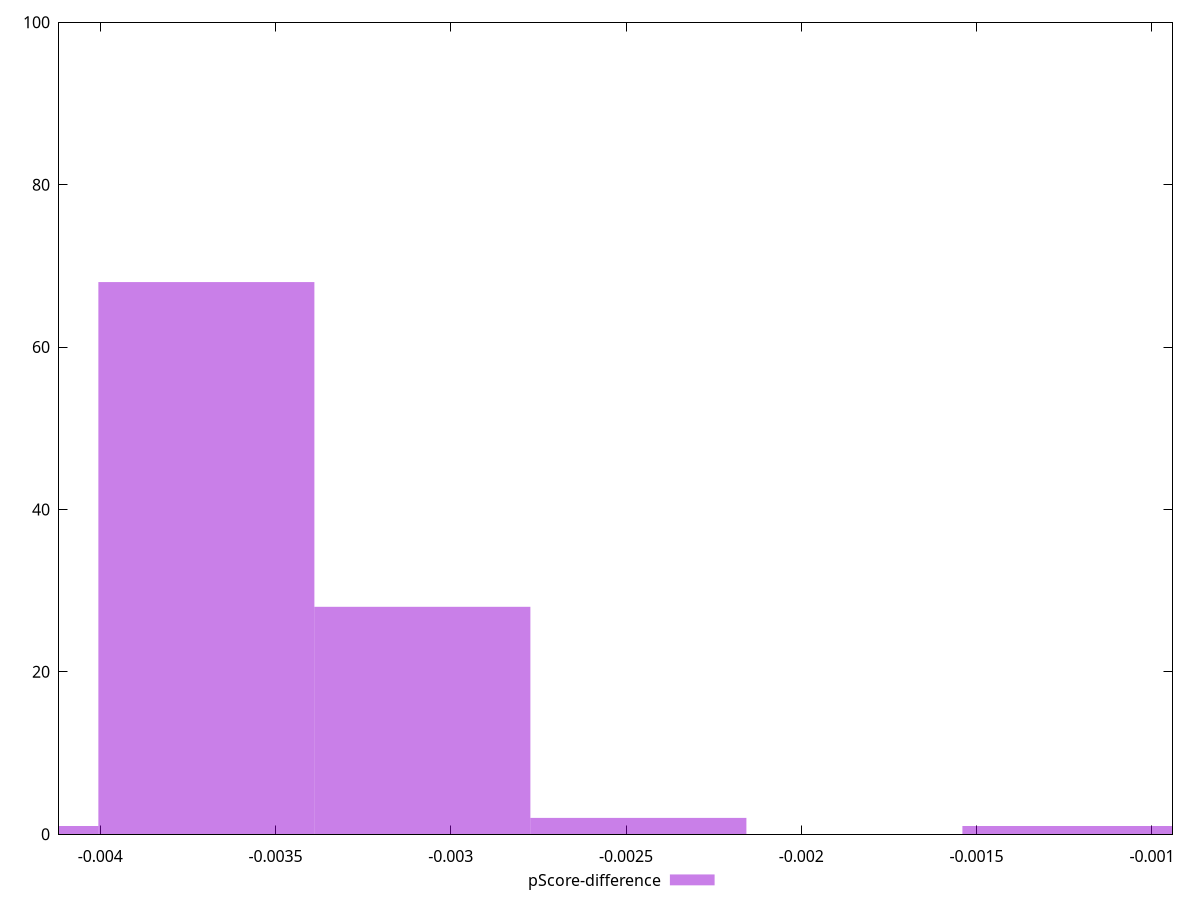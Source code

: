 reset

$pScoreDifference <<EOF
-0.0012324091609763061 1
-0.003697227482928918 68
-0.0030810229024407654 28
-0.0024648183219526123 2
-0.004313432063417072 1
EOF

set key outside below
set boxwidth 0.0006162045804881531
set xrange [-0.004117647058823559:-0.0009411764705882231]
set yrange [0:100]
set trange [0:100]
set style fill transparent solid 0.5 noborder
set terminal svg size 640, 490 enhanced background rgb 'white'
set output "reports/report_00033_2021-03-01T14-23-16.841Z/render-blocking-resources/samples/astro-cached/pScore-difference/histogram.svg"

plot $pScoreDifference title "pScore-difference" with boxes

reset
